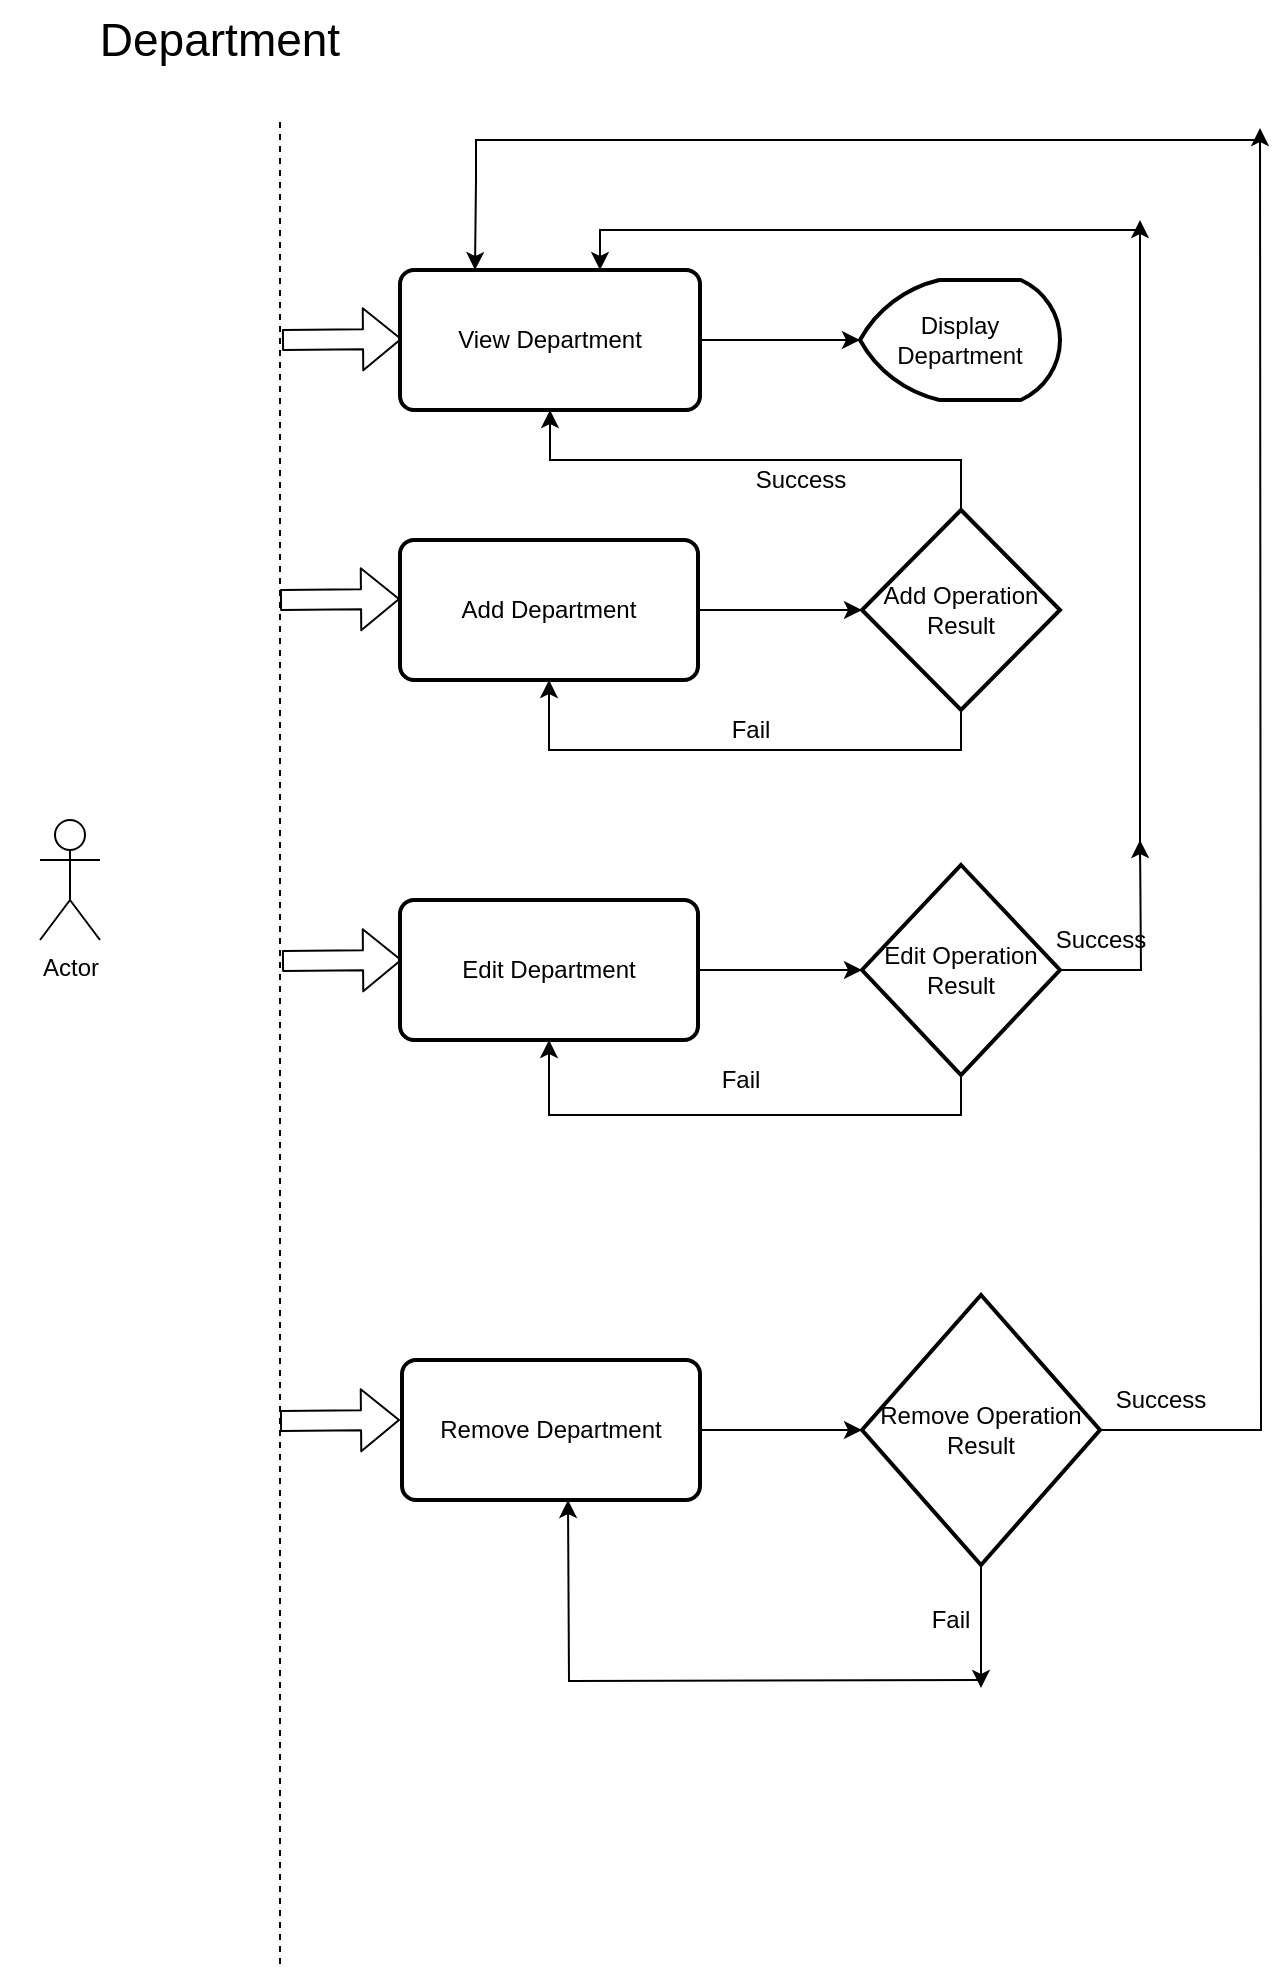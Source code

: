 <mxfile version="14.8.0" type="device"><diagram id="vqaQlGMWqDD1lRaRvaN_" name="Page-1"><mxGraphModel dx="868" dy="393" grid="1" gridSize="10" guides="1" tooltips="1" connect="1" arrows="1" fold="1" page="1" pageScale="1" pageWidth="850" pageHeight="1100" math="0" shadow="0"><root><mxCell id="0"/><mxCell id="1" parent="0"/><mxCell id="piEB9VUzyfzKmvWc2Psv-14" style="edgeStyle=orthogonalEdgeStyle;rounded=0;orthogonalLoop=1;jettySize=auto;html=1;entryX=0;entryY=0.5;entryDx=0;entryDy=0;entryPerimeter=0;" parent="1" source="piEB9VUzyfzKmvWc2Psv-2" target="piEB9VUzyfzKmvWc2Psv-6" edge="1"><mxGeometry relative="1" as="geometry"/></mxCell><mxCell id="piEB9VUzyfzKmvWc2Psv-2" value="View Department" style="rounded=1;whiteSpace=wrap;html=1;absoluteArcSize=1;arcSize=14;strokeWidth=2;" parent="1" vertex="1"><mxGeometry x="220" y="155" width="150" height="70" as="geometry"/></mxCell><mxCell id="piEB9VUzyfzKmvWc2Psv-23" style="edgeStyle=orthogonalEdgeStyle;rounded=0;orthogonalLoop=1;jettySize=auto;html=1;entryX=0;entryY=0.5;entryDx=0;entryDy=0;entryPerimeter=0;" parent="1" source="piEB9VUzyfzKmvWc2Psv-3" target="piEB9VUzyfzKmvWc2Psv-7" edge="1"><mxGeometry relative="1" as="geometry"/></mxCell><mxCell id="piEB9VUzyfzKmvWc2Psv-3" value="Add Department" style="rounded=1;whiteSpace=wrap;html=1;absoluteArcSize=1;arcSize=14;strokeWidth=2;" parent="1" vertex="1"><mxGeometry x="220" y="290" width="149" height="70" as="geometry"/></mxCell><mxCell id="piEB9VUzyfzKmvWc2Psv-24" style="edgeStyle=orthogonalEdgeStyle;rounded=0;orthogonalLoop=1;jettySize=auto;html=1;entryX=0;entryY=0.5;entryDx=0;entryDy=0;entryPerimeter=0;" parent="1" source="piEB9VUzyfzKmvWc2Psv-4" target="piEB9VUzyfzKmvWc2Psv-15" edge="1"><mxGeometry relative="1" as="geometry"/></mxCell><mxCell id="piEB9VUzyfzKmvWc2Psv-4" value="Edit Department" style="rounded=1;whiteSpace=wrap;html=1;absoluteArcSize=1;arcSize=14;strokeWidth=2;" parent="1" vertex="1"><mxGeometry x="220" y="470" width="149" height="70" as="geometry"/></mxCell><mxCell id="piEB9VUzyfzKmvWc2Psv-32" style="edgeStyle=orthogonalEdgeStyle;rounded=0;orthogonalLoop=1;jettySize=auto;html=1;entryX=0;entryY=0.5;entryDx=0;entryDy=0;entryPerimeter=0;" parent="1" source="piEB9VUzyfzKmvWc2Psv-5" target="piEB9VUzyfzKmvWc2Psv-25" edge="1"><mxGeometry relative="1" as="geometry"/></mxCell><mxCell id="piEB9VUzyfzKmvWc2Psv-5" value="Remove Department" style="rounded=1;whiteSpace=wrap;html=1;absoluteArcSize=1;arcSize=14;strokeWidth=2;" parent="1" vertex="1"><mxGeometry x="221" y="700" width="149" height="70" as="geometry"/></mxCell><mxCell id="piEB9VUzyfzKmvWc2Psv-6" value="Display Department" style="strokeWidth=2;html=1;shape=mxgraph.flowchart.display;whiteSpace=wrap;" parent="1" vertex="1"><mxGeometry x="450" y="160" width="100" height="60" as="geometry"/></mxCell><mxCell id="piEB9VUzyfzKmvWc2Psv-8" style="edgeStyle=orthogonalEdgeStyle;rounded=0;orthogonalLoop=1;jettySize=auto;html=1;exitX=0.5;exitY=0;exitDx=0;exitDy=0;exitPerimeter=0;entryX=0.5;entryY=1;entryDx=0;entryDy=0;" parent="1" source="piEB9VUzyfzKmvWc2Psv-7" target="piEB9VUzyfzKmvWc2Psv-2" edge="1"><mxGeometry relative="1" as="geometry"><mxPoint x="670" y="325" as="targetPoint"/></mxGeometry></mxCell><mxCell id="piEB9VUzyfzKmvWc2Psv-7" value="Add Operation Result" style="strokeWidth=2;html=1;shape=mxgraph.flowchart.decision;whiteSpace=wrap;" parent="1" vertex="1"><mxGeometry x="451" y="275" width="99" height="100" as="geometry"/></mxCell><mxCell id="piEB9VUzyfzKmvWc2Psv-9" value="Success" style="text;html=1;align=center;verticalAlign=middle;resizable=0;points=[];autosize=1;strokeColor=none;" parent="1" vertex="1"><mxGeometry x="390" y="250" width="60" height="20" as="geometry"/></mxCell><mxCell id="piEB9VUzyfzKmvWc2Psv-12" style="edgeStyle=orthogonalEdgeStyle;rounded=0;orthogonalLoop=1;jettySize=auto;html=1;exitX=0.5;exitY=1;exitDx=0;exitDy=0;exitPerimeter=0;entryX=0.5;entryY=1;entryDx=0;entryDy=0;" parent="1" source="piEB9VUzyfzKmvWc2Psv-7" target="piEB9VUzyfzKmvWc2Psv-3" edge="1"><mxGeometry relative="1" as="geometry"><mxPoint x="450" y="410" as="targetPoint"/><mxPoint x="500" y="390" as="sourcePoint"/></mxGeometry></mxCell><mxCell id="piEB9VUzyfzKmvWc2Psv-13" value="Fail" style="text;html=1;align=center;verticalAlign=middle;resizable=0;points=[];autosize=1;strokeColor=none;" parent="1" vertex="1"><mxGeometry x="380" y="375" width="30" height="20" as="geometry"/></mxCell><mxCell id="piEB9VUzyfzKmvWc2Psv-16" style="edgeStyle=orthogonalEdgeStyle;rounded=0;orthogonalLoop=1;jettySize=auto;html=1;exitX=1;exitY=0.5;exitDx=0;exitDy=0;exitPerimeter=0;" parent="1" source="piEB9VUzyfzKmvWc2Psv-15" edge="1"><mxGeometry relative="1" as="geometry"><mxPoint x="590" y="440" as="targetPoint"/></mxGeometry></mxCell><mxCell id="piEB9VUzyfzKmvWc2Psv-15" value="Edit Operation Result" style="strokeWidth=2;html=1;shape=mxgraph.flowchart.decision;whiteSpace=wrap;" parent="1" vertex="1"><mxGeometry x="451" y="452.5" width="99" height="105" as="geometry"/></mxCell><mxCell id="piEB9VUzyfzKmvWc2Psv-17" style="edgeStyle=orthogonalEdgeStyle;rounded=0;orthogonalLoop=1;jettySize=auto;html=1;" parent="1" edge="1"><mxGeometry relative="1" as="geometry"><mxPoint x="590" y="130" as="targetPoint"/><mxPoint x="590" y="450" as="sourcePoint"/></mxGeometry></mxCell><mxCell id="piEB9VUzyfzKmvWc2Psv-18" style="edgeStyle=orthogonalEdgeStyle;rounded=0;orthogonalLoop=1;jettySize=auto;html=1;" parent="1" edge="1"><mxGeometry relative="1" as="geometry"><mxPoint x="320" y="155" as="targetPoint"/><mxPoint x="590" y="135" as="sourcePoint"/><Array as="points"><mxPoint x="320" y="135"/></Array></mxGeometry></mxCell><mxCell id="piEB9VUzyfzKmvWc2Psv-20" style="edgeStyle=orthogonalEdgeStyle;rounded=0;orthogonalLoop=1;jettySize=auto;html=1;entryX=0.5;entryY=1;entryDx=0;entryDy=0;exitX=0.5;exitY=1;exitDx=0;exitDy=0;exitPerimeter=0;" parent="1" source="piEB9VUzyfzKmvWc2Psv-15" target="piEB9VUzyfzKmvWc2Psv-4" edge="1"><mxGeometry relative="1" as="geometry"><mxPoint x="600" y="210" as="targetPoint"/><mxPoint x="510" y="540" as="sourcePoint"/></mxGeometry></mxCell><mxCell id="piEB9VUzyfzKmvWc2Psv-21" value="Fail" style="text;html=1;align=center;verticalAlign=middle;resizable=0;points=[];autosize=1;strokeColor=none;" parent="1" vertex="1"><mxGeometry x="375" y="550" width="30" height="20" as="geometry"/></mxCell><mxCell id="piEB9VUzyfzKmvWc2Psv-22" value="Success" style="text;html=1;align=center;verticalAlign=middle;resizable=0;points=[];autosize=1;strokeColor=none;" parent="1" vertex="1"><mxGeometry x="540" y="480" width="60" height="20" as="geometry"/></mxCell><mxCell id="piEB9VUzyfzKmvWc2Psv-26" style="edgeStyle=orthogonalEdgeStyle;rounded=0;orthogonalLoop=1;jettySize=auto;html=1;" parent="1" source="piEB9VUzyfzKmvWc2Psv-25" edge="1"><mxGeometry relative="1" as="geometry"><mxPoint x="650" y="84" as="targetPoint"/></mxGeometry></mxCell><mxCell id="piEB9VUzyfzKmvWc2Psv-29" style="edgeStyle=orthogonalEdgeStyle;rounded=0;orthogonalLoop=1;jettySize=auto;html=1;" parent="1" source="piEB9VUzyfzKmvWc2Psv-25" edge="1"><mxGeometry relative="1" as="geometry"><mxPoint x="510.5" y="864" as="targetPoint"/></mxGeometry></mxCell><mxCell id="piEB9VUzyfzKmvWc2Psv-25" value="Remove Operation Result" style="strokeWidth=2;html=1;shape=mxgraph.flowchart.decision;whiteSpace=wrap;" parent="1" vertex="1"><mxGeometry x="451" y="667.5" width="119" height="135" as="geometry"/></mxCell><mxCell id="piEB9VUzyfzKmvWc2Psv-27" style="edgeStyle=orthogonalEdgeStyle;rounded=0;orthogonalLoop=1;jettySize=auto;html=1;entryX=0.25;entryY=0;entryDx=0;entryDy=0;" parent="1" target="piEB9VUzyfzKmvWc2Psv-2" edge="1"><mxGeometry relative="1" as="geometry"><mxPoint x="280" y="150" as="targetPoint"/><mxPoint x="650" y="90" as="sourcePoint"/><Array as="points"><mxPoint x="258" y="90"/><mxPoint x="258" y="110"/></Array></mxGeometry></mxCell><mxCell id="piEB9VUzyfzKmvWc2Psv-28" value="Success" style="text;html=1;align=center;verticalAlign=middle;resizable=0;points=[];autosize=1;strokeColor=none;" parent="1" vertex="1"><mxGeometry x="570" y="710" width="60" height="20" as="geometry"/></mxCell><mxCell id="piEB9VUzyfzKmvWc2Psv-30" style="edgeStyle=orthogonalEdgeStyle;rounded=0;orthogonalLoop=1;jettySize=auto;html=1;" parent="1" edge="1"><mxGeometry relative="1" as="geometry"><mxPoint x="304" y="770" as="targetPoint"/><mxPoint x="510" y="860" as="sourcePoint"/></mxGeometry></mxCell><mxCell id="piEB9VUzyfzKmvWc2Psv-31" value="Fail" style="text;html=1;align=center;verticalAlign=middle;resizable=0;points=[];autosize=1;strokeColor=none;" parent="1" vertex="1"><mxGeometry x="480" y="820" width="30" height="20" as="geometry"/></mxCell><mxCell id="piEB9VUzyfzKmvWc2Psv-33" value="" style="endArrow=none;dashed=1;html=1;" parent="1" edge="1"><mxGeometry width="50" height="50" relative="1" as="geometry"><mxPoint x="160" y="1002" as="sourcePoint"/><mxPoint x="160" y="80" as="targetPoint"/></mxGeometry></mxCell><mxCell id="piEB9VUzyfzKmvWc2Psv-35" value="Actor" style="shape=umlActor;verticalLabelPosition=bottom;verticalAlign=top;html=1;outlineConnect=0;" parent="1" vertex="1"><mxGeometry x="40" y="430" width="30" height="60" as="geometry"/></mxCell><mxCell id="piEB9VUzyfzKmvWc2Psv-36" value="Department" style="text;html=1;strokeColor=none;fillColor=none;align=center;verticalAlign=middle;whiteSpace=wrap;rounded=0;fontSize=23;" parent="1" vertex="1"><mxGeometry x="20" y="20" width="220" height="40" as="geometry"/></mxCell><mxCell id="tjYAL6-55XOeXQYsdh0H-1" value="" style="shape=flexArrow;endArrow=classic;html=1;fontSize=23;entryX=0;entryY=0.5;entryDx=0;entryDy=0;" edge="1" parent="1"><mxGeometry width="50" height="50" relative="1" as="geometry"><mxPoint x="161" y="190" as="sourcePoint"/><mxPoint x="221" y="189.5" as="targetPoint"/></mxGeometry></mxCell><mxCell id="tjYAL6-55XOeXQYsdh0H-2" value="" style="shape=flexArrow;endArrow=classic;html=1;fontSize=23;entryX=0;entryY=0.5;entryDx=0;entryDy=0;" edge="1" parent="1"><mxGeometry width="50" height="50" relative="1" as="geometry"><mxPoint x="160" y="320" as="sourcePoint"/><mxPoint x="220" y="319.5" as="targetPoint"/></mxGeometry></mxCell><mxCell id="tjYAL6-55XOeXQYsdh0H-3" value="" style="shape=flexArrow;endArrow=classic;html=1;fontSize=23;entryX=0;entryY=0.5;entryDx=0;entryDy=0;" edge="1" parent="1"><mxGeometry width="50" height="50" relative="1" as="geometry"><mxPoint x="161" y="500.5" as="sourcePoint"/><mxPoint x="221" y="500" as="targetPoint"/></mxGeometry></mxCell><mxCell id="tjYAL6-55XOeXQYsdh0H-4" value="" style="shape=flexArrow;endArrow=classic;html=1;fontSize=23;entryX=0;entryY=0.5;entryDx=0;entryDy=0;" edge="1" parent="1"><mxGeometry width="50" height="50" relative="1" as="geometry"><mxPoint x="160" y="730.5" as="sourcePoint"/><mxPoint x="220" y="730" as="targetPoint"/></mxGeometry></mxCell></root></mxGraphModel></diagram></mxfile>